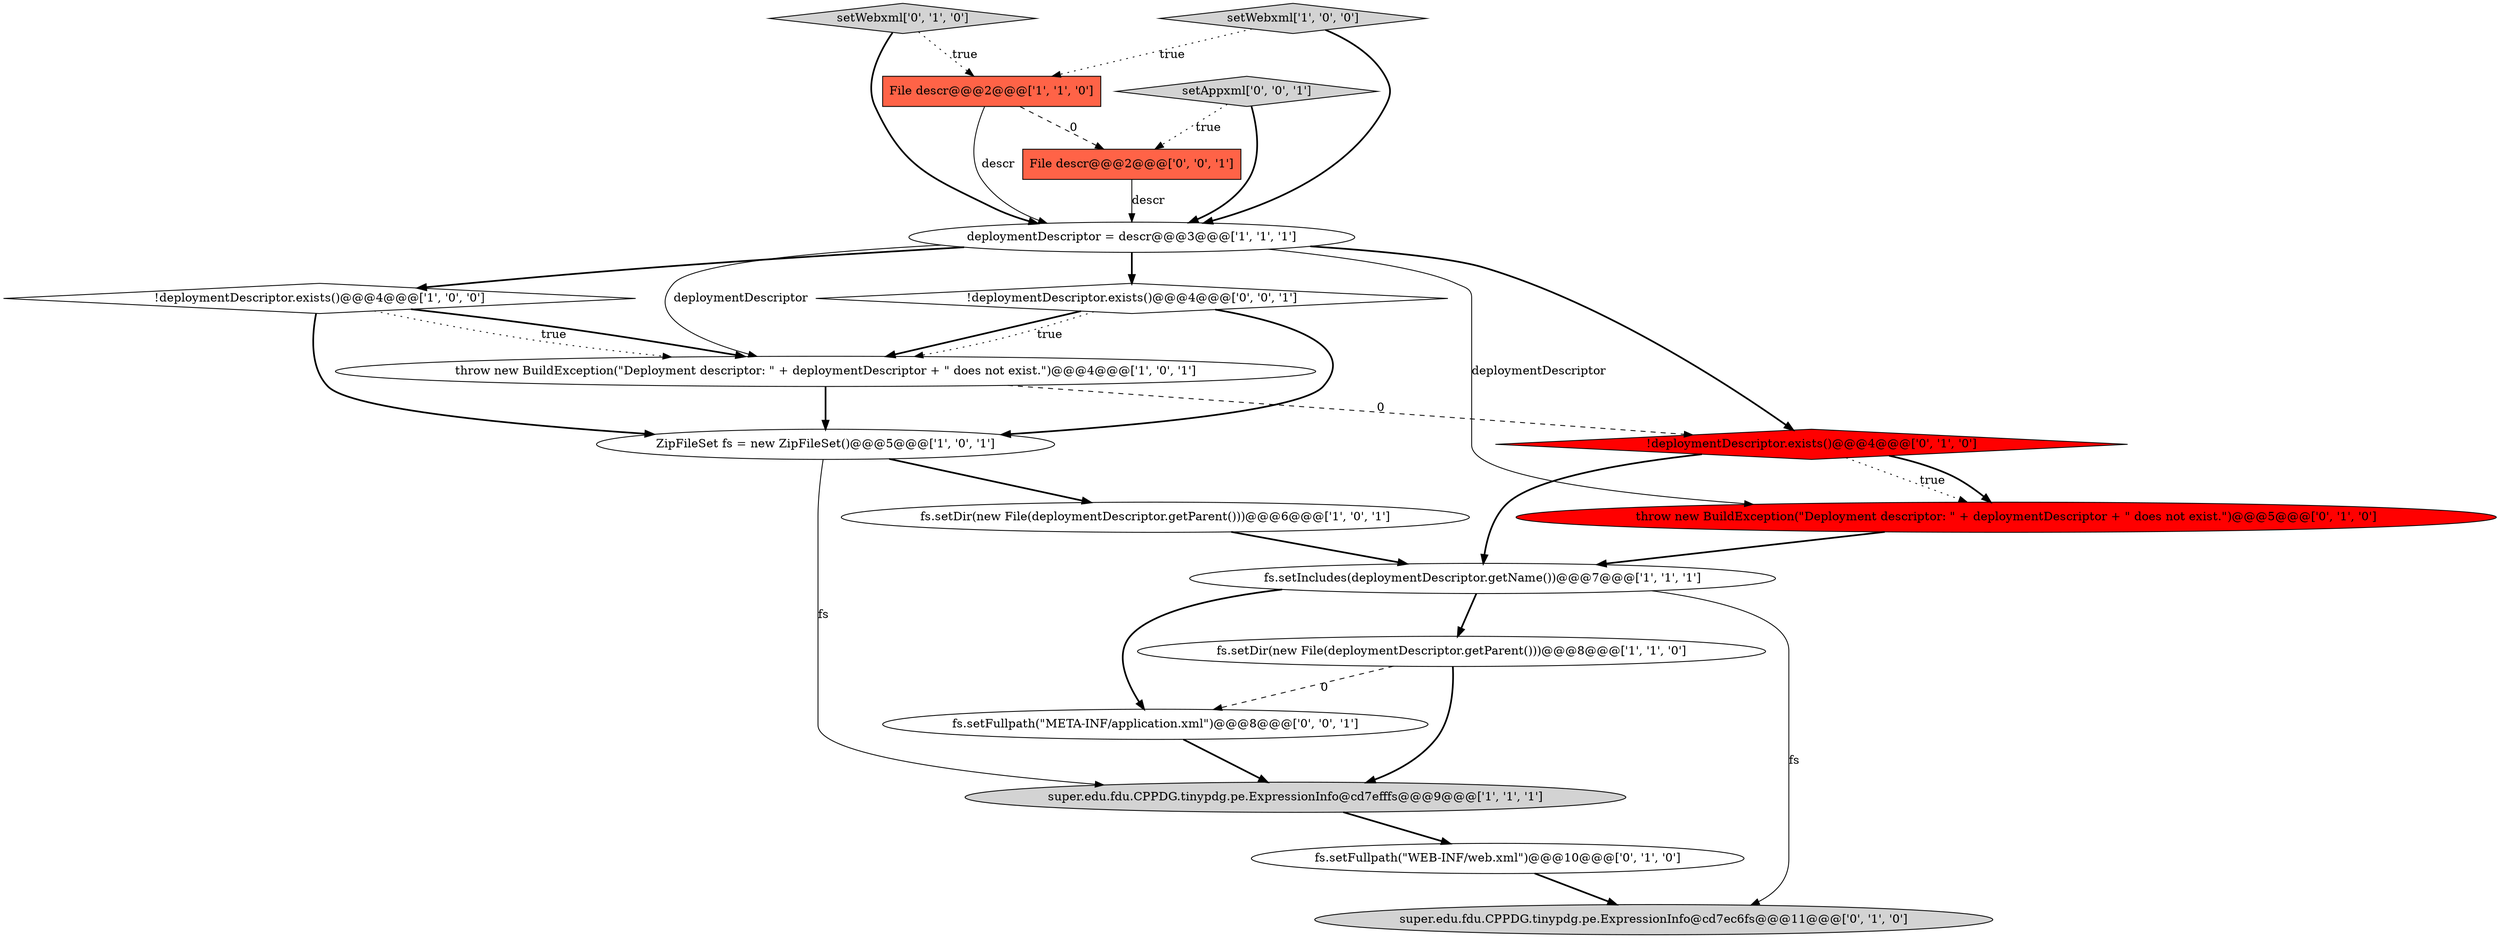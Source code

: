 digraph {
6 [style = filled, label = "!deploymentDescriptor.exists()@@@4@@@['1', '0', '0']", fillcolor = white, shape = diamond image = "AAA0AAABBB1BBB"];
13 [style = filled, label = "setWebxml['0', '1', '0']", fillcolor = lightgray, shape = diamond image = "AAA0AAABBB2BBB"];
4 [style = filled, label = "fs.setDir(new File(deploymentDescriptor.getParent()))@@@8@@@['1', '1', '0']", fillcolor = white, shape = ellipse image = "AAA0AAABBB1BBB"];
3 [style = filled, label = "super.edu.fdu.CPPDG.tinypdg.pe.ExpressionInfo@cd7efffs@@@9@@@['1', '1', '1']", fillcolor = lightgray, shape = ellipse image = "AAA0AAABBB1BBB"];
7 [style = filled, label = "throw new BuildException(\"Deployment descriptor: \" + deploymentDescriptor + \" does not exist.\")@@@4@@@['1', '0', '1']", fillcolor = white, shape = ellipse image = "AAA0AAABBB1BBB"];
5 [style = filled, label = "deploymentDescriptor = descr@@@3@@@['1', '1', '1']", fillcolor = white, shape = ellipse image = "AAA0AAABBB1BBB"];
9 [style = filled, label = "fs.setIncludes(deploymentDescriptor.getName())@@@7@@@['1', '1', '1']", fillcolor = white, shape = ellipse image = "AAA0AAABBB1BBB"];
10 [style = filled, label = "fs.setFullpath(\"WEB-INF/web.xml\")@@@10@@@['0', '1', '0']", fillcolor = white, shape = ellipse image = "AAA0AAABBB2BBB"];
16 [style = filled, label = "fs.setFullpath(\"META-INF/application.xml\")@@@8@@@['0', '0', '1']", fillcolor = white, shape = ellipse image = "AAA0AAABBB3BBB"];
8 [style = filled, label = "ZipFileSet fs = new ZipFileSet()@@@5@@@['1', '0', '1']", fillcolor = white, shape = ellipse image = "AAA0AAABBB1BBB"];
1 [style = filled, label = "setWebxml['1', '0', '0']", fillcolor = lightgray, shape = diamond image = "AAA0AAABBB1BBB"];
14 [style = filled, label = "throw new BuildException(\"Deployment descriptor: \" + deploymentDescriptor + \" does not exist.\")@@@5@@@['0', '1', '0']", fillcolor = red, shape = ellipse image = "AAA1AAABBB2BBB"];
18 [style = filled, label = "File descr@@@2@@@['0', '0', '1']", fillcolor = tomato, shape = box image = "AAA0AAABBB3BBB"];
12 [style = filled, label = "!deploymentDescriptor.exists()@@@4@@@['0', '1', '0']", fillcolor = red, shape = diamond image = "AAA1AAABBB2BBB"];
17 [style = filled, label = "setAppxml['0', '0', '1']", fillcolor = lightgray, shape = diamond image = "AAA0AAABBB3BBB"];
15 [style = filled, label = "!deploymentDescriptor.exists()@@@4@@@['0', '0', '1']", fillcolor = white, shape = diamond image = "AAA0AAABBB3BBB"];
11 [style = filled, label = "super.edu.fdu.CPPDG.tinypdg.pe.ExpressionInfo@cd7ec6fs@@@11@@@['0', '1', '0']", fillcolor = lightgray, shape = ellipse image = "AAA0AAABBB2BBB"];
0 [style = filled, label = "File descr@@@2@@@['1', '1', '0']", fillcolor = tomato, shape = box image = "AAA0AAABBB1BBB"];
2 [style = filled, label = "fs.setDir(new File(deploymentDescriptor.getParent()))@@@6@@@['1', '0', '1']", fillcolor = white, shape = ellipse image = "AAA0AAABBB1BBB"];
8->3 [style = solid, label="fs"];
1->5 [style = bold, label=""];
16->3 [style = bold, label=""];
4->3 [style = bold, label=""];
17->5 [style = bold, label=""];
5->14 [style = solid, label="deploymentDescriptor"];
4->16 [style = dashed, label="0"];
15->7 [style = bold, label=""];
17->18 [style = dotted, label="true"];
9->4 [style = bold, label=""];
9->11 [style = solid, label="fs"];
5->15 [style = bold, label=""];
18->5 [style = solid, label="descr"];
2->9 [style = bold, label=""];
0->5 [style = solid, label="descr"];
15->7 [style = dotted, label="true"];
7->8 [style = bold, label=""];
12->9 [style = bold, label=""];
9->16 [style = bold, label=""];
3->10 [style = bold, label=""];
12->14 [style = dotted, label="true"];
5->6 [style = bold, label=""];
8->2 [style = bold, label=""];
5->12 [style = bold, label=""];
13->0 [style = dotted, label="true"];
5->7 [style = solid, label="deploymentDescriptor"];
6->8 [style = bold, label=""];
12->14 [style = bold, label=""];
13->5 [style = bold, label=""];
6->7 [style = dotted, label="true"];
7->12 [style = dashed, label="0"];
0->18 [style = dashed, label="0"];
14->9 [style = bold, label=""];
1->0 [style = dotted, label="true"];
6->7 [style = bold, label=""];
15->8 [style = bold, label=""];
10->11 [style = bold, label=""];
}
